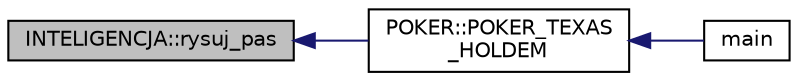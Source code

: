 digraph "INTELIGENCJA::rysuj_pas"
{
  edge [fontname="Helvetica",fontsize="10",labelfontname="Helvetica",labelfontsize="10"];
  node [fontname="Helvetica",fontsize="10",shape=record];
  rankdir="LR";
  Node81 [label="INTELIGENCJA::rysuj_pas",height=0.2,width=0.4,color="black", fillcolor="grey75", style="filled", fontcolor="black"];
  Node81 -> Node82 [dir="back",color="midnightblue",fontsize="10",style="solid",fontname="Helvetica"];
  Node82 [label="POKER::POKER_TEXAS\l_HOLDEM",height=0.2,width=0.4,color="black", fillcolor="white", style="filled",URL="$class_p_o_k_e_r.html#a1d4eb473893f8f365295141db9542078"];
  Node82 -> Node83 [dir="back",color="midnightblue",fontsize="10",style="solid",fontname="Helvetica"];
  Node83 [label="main",height=0.2,width=0.4,color="black", fillcolor="white", style="filled",URL="$_m_a_i_n_8cpp.html#ae66f6b31b5ad750f1fe042a706a4e3d4"];
}
